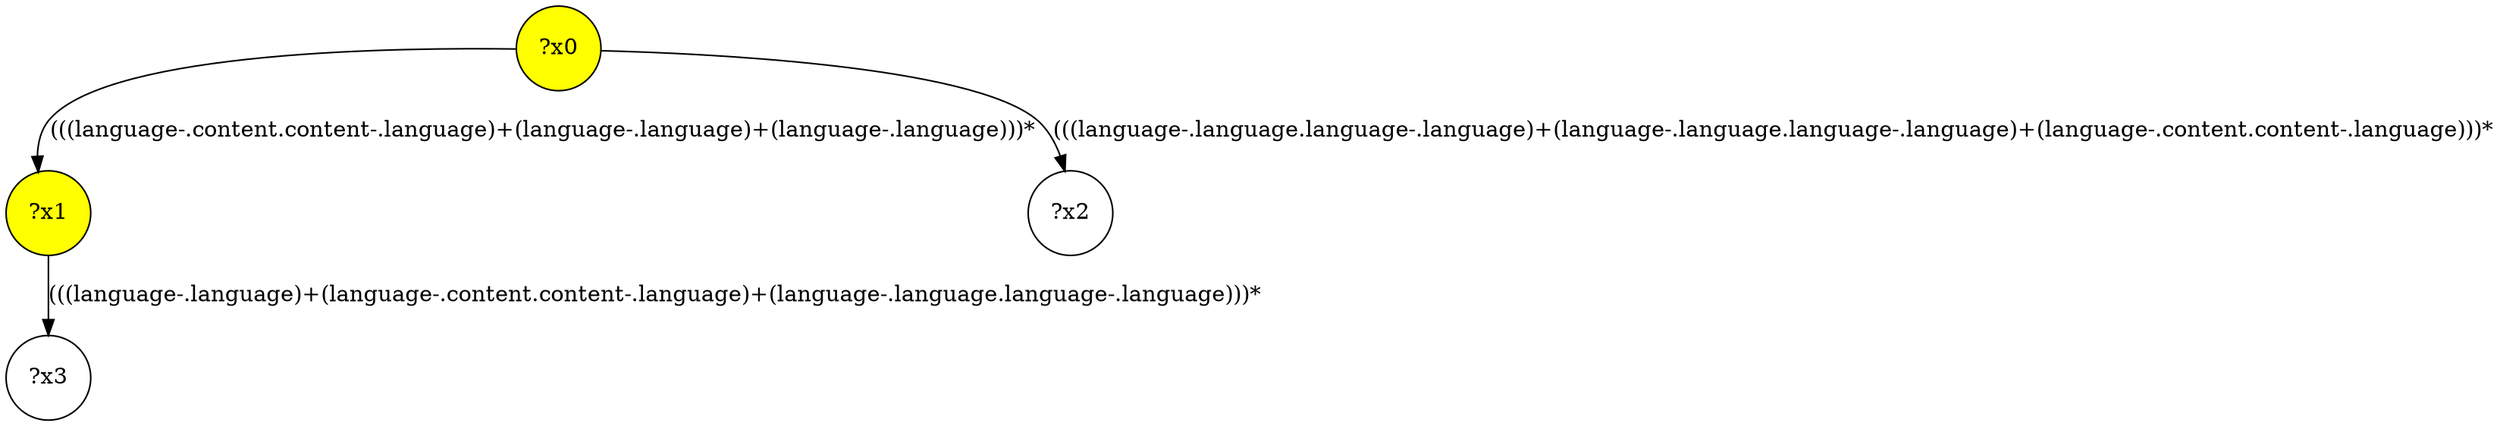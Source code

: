 digraph g {
	x0 [fillcolor="yellow", style="filled," shape=circle, label="?x0"];
	x1 [fillcolor="yellow", style="filled," shape=circle, label="?x1"];
	x0 -> x1 [label="(((language-.content.content-.language)+(language-.language)+(language-.language)))*"];
	x2 [shape=circle, label="?x2"];
	x0 -> x2 [label="(((language-.language.language-.language)+(language-.language.language-.language)+(language-.content.content-.language)))*"];
	x3 [shape=circle, label="?x3"];
	x1 -> x3 [label="(((language-.language)+(language-.content.content-.language)+(language-.language.language-.language)))*"];
}
